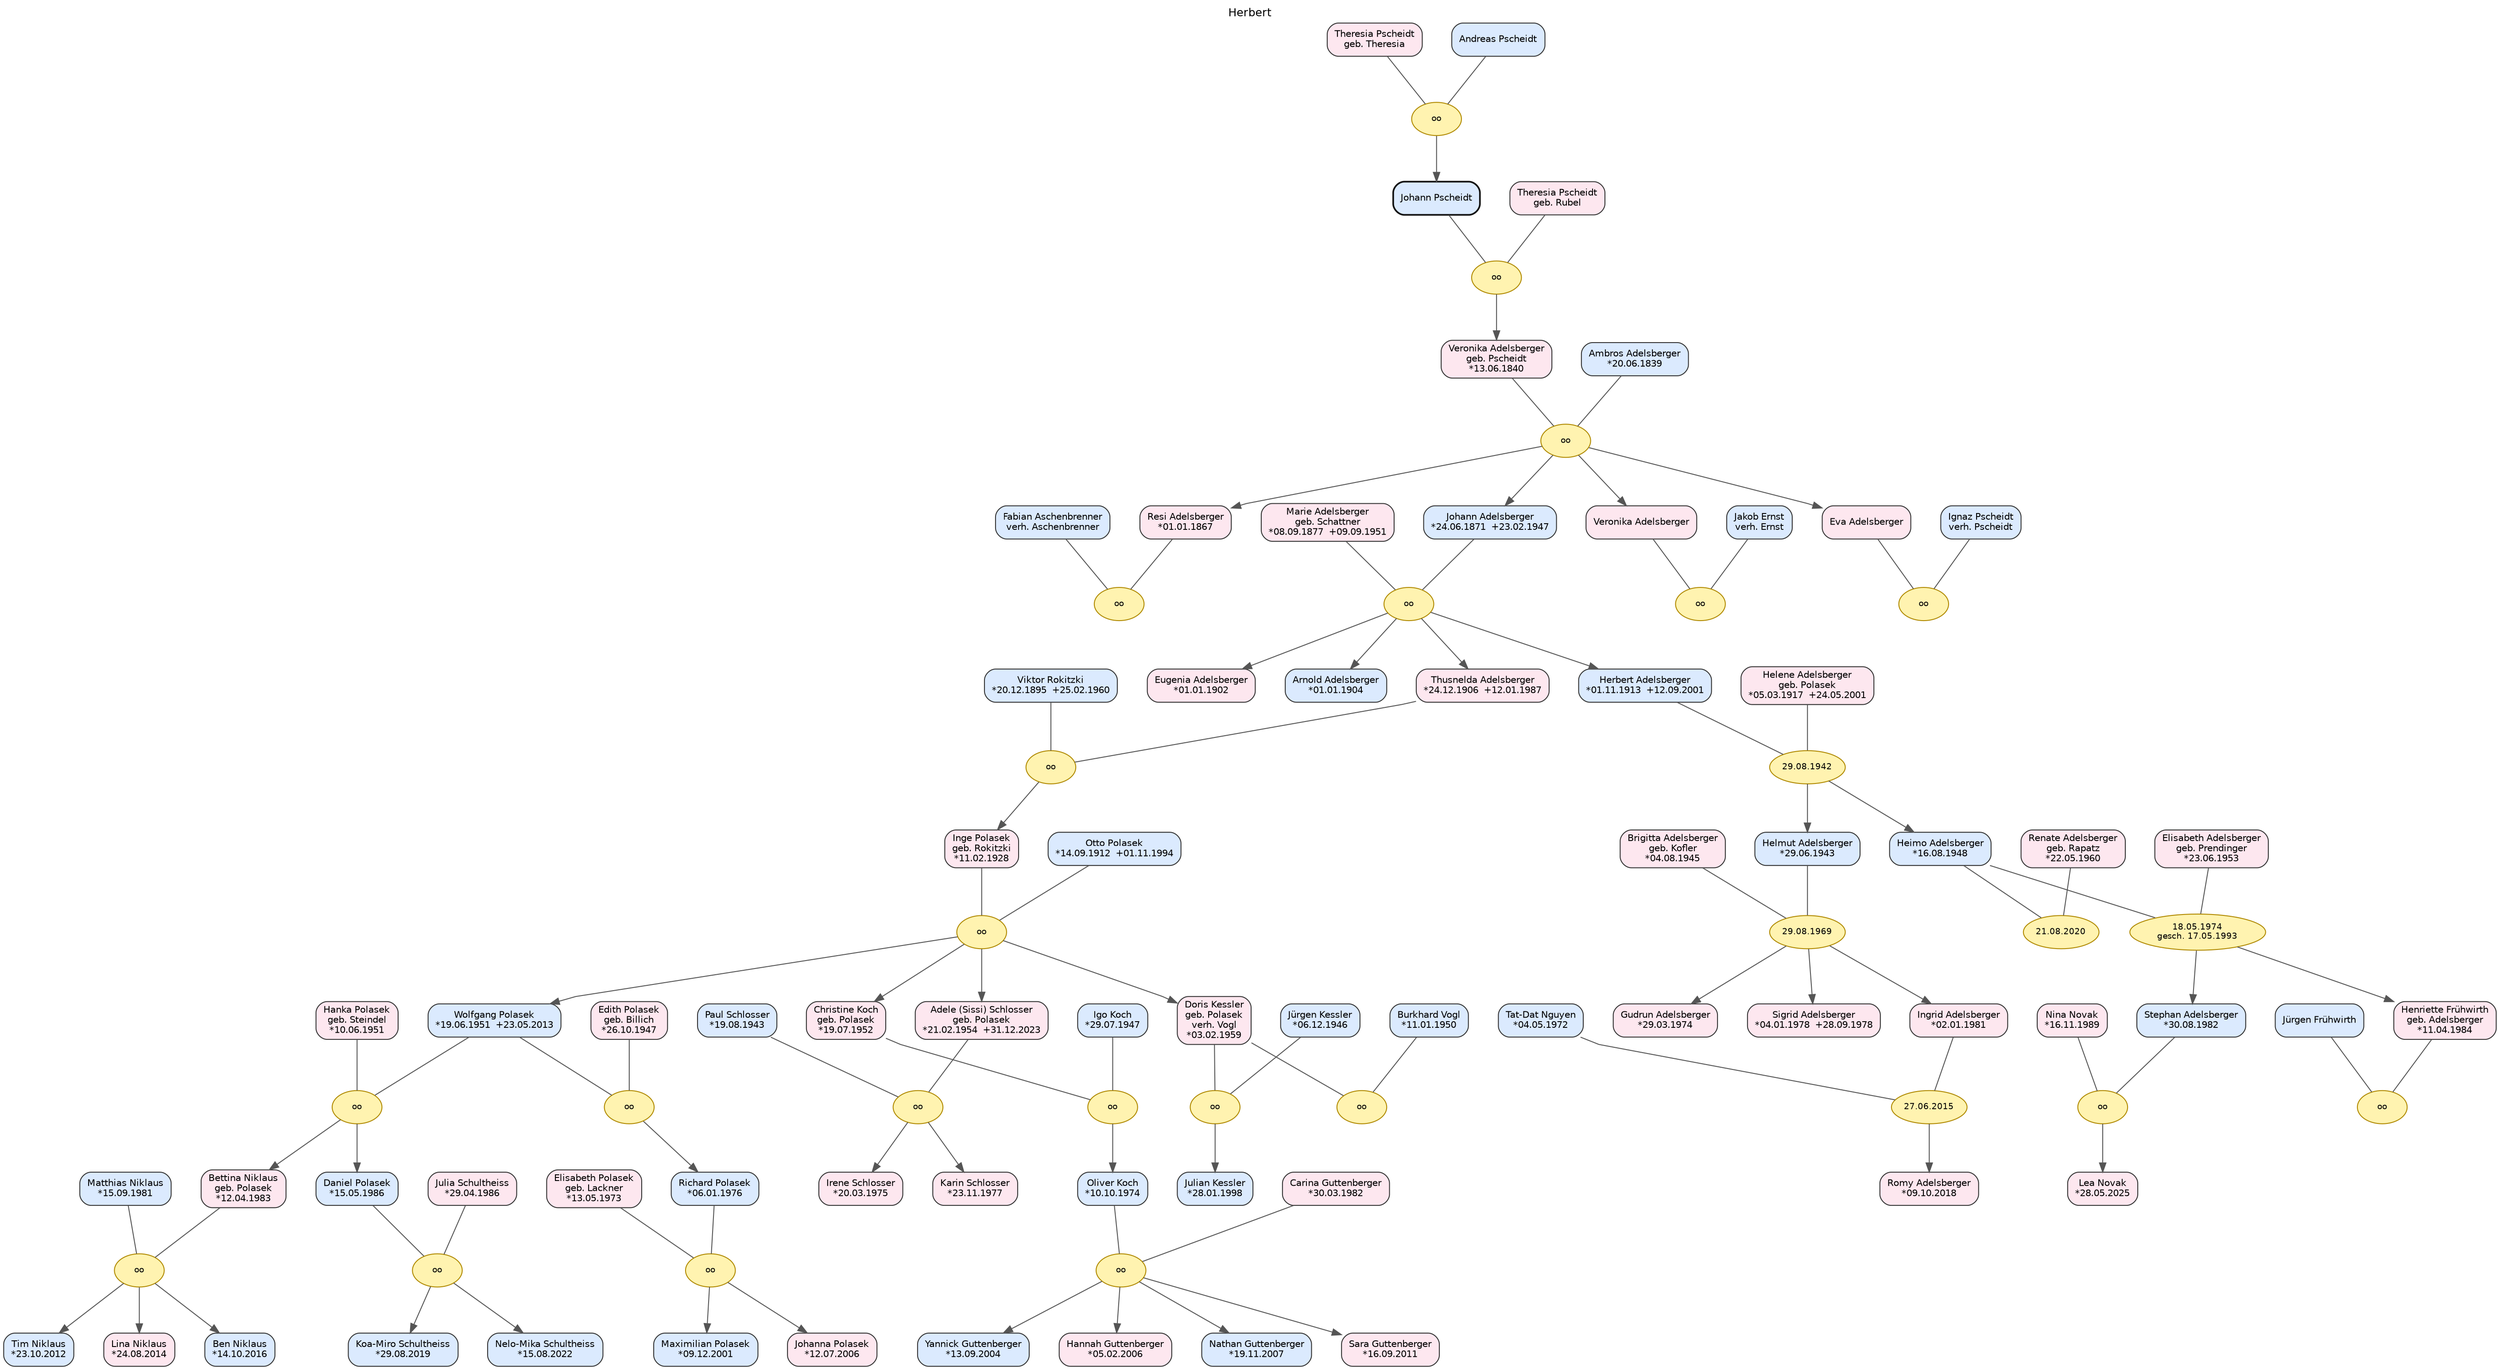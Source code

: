 // Herbert
digraph {
	concentrate=false nodesep=0.45 overlap=false rankdir=TB ranksep=0.70 splines=polyline
	graph [fontname="DejaVu Sans" fontsize=12 label=Herbert labelloc=t]
	node [color="#333333" fontname="DejaVu Sans" fontsize=10 shape=box style="rounded,filled"]
	edge [color="#555555" fontname="DejaVu Sans"]
	g3p07 [label="Nathan Guttenberger
*19.11.2007" fillcolor="#dbeafe" id=P_g3p07]
	polS08 [label="Burkhard Vogl
*11.01.1950" fillcolor="#dbeafe" id=P_polS08]
	ade13 [label="Jakob Ernst
verh. Ernst" fillcolor="#dbeafe" id=P_ade13]
	att36 [label="Helmut Adelsberger
*29.06.1943" fillcolor="#dbeafe" id=P_att36]
	ade14 [label="Eva Adelsberger" fillcolor="#fde7ef" id=P_ade14]
	g2p09 [label="Johanna Polasek
*12.07.2006" fillcolor="#fde7ef" id=P_g2p09]
	ade16 [label="Fabian Aschenbrenner
verh. Aschenbrenner" fillcolor="#dbeafe" id=P_ade16]
	ade04 [label="Veronika Adelsberger
geb. Pscheidt
*13.06.1840" fillcolor="#fde7ef" id=P_ade04]
	pol22 [label="Oliver Koch
*10.10.1974" fillcolor="#dbeafe" id=P_pol22]
	att07 [label="Heimo Adelsberger
*16.08.1948" fillcolor="#dbeafe" id=P_att07]
	pol20 [label="Bettina Niklaus
geb. Polasek
*12.04.1983" fillcolor="#fde7ef" id=P_pol20]
	g3p05 [label="Yannick Guttenberger
*13.09.2004" fillcolor="#dbeafe" id=P_g3p05]
	polS04 [label="Edith Polasek
geb. Billich
*26.10.1947" fillcolor="#fde7ef" id=P_polS04]
	pol17 [label="Adele (Sissi) Schlosser
geb. Polasek
*21.02.1954  +31.12.2023" fillcolor="#fde7ef" id=P_pol17]
	pol19 [label="Richard Polasek
*06.01.1976" fillcolor="#dbeafe" id=P_pol19]
	ade27 [label="Johann Pscheidt" color="#111111" fillcolor="#dbeafe" id=P_ade27 penwidth=1.8]
	att14 [label="Elisabeth Adelsberger
geb. Prendinger
*23.06.1953" fillcolor="#fde7ef" id=P_att14]
	att08 [label="Renate Adelsberger
geb. Rapatz
*22.05.1960" fillcolor="#fde7ef" id=P_att08]
	ade28 [label="Theresia Pscheidt
geb. Rubel" fillcolor="#fde7ef" id=P_ade28]
	ade11 [label="Arnold Adelsberger
*01.01.1904" fillcolor="#dbeafe" id=P_ade11]
	att05 [label="Herbert Adelsberger
*01.11.1913  +12.09.2001" fillcolor="#dbeafe" id=P_att05]
	pol23 [label="Irene Schlosser
*20.03.1975" fillcolor="#fde7ef" id=P_pol23]
	g2p08 [label="Maximilian Polasek
*09.12.2001" fillcolor="#dbeafe" id=P_g2p08]
	g3p04 [label="Carina Guttenberger
*30.03.1982" fillcolor="#fde7ef" id=P_g3p04]
	ade08 [label="Marie Adelsberger
geb. Schattner
*08.09.1877  +09.09.1951" fillcolor="#fde7ef" id=P_ade08]
	polS03 [label="Inge Polasek
geb. Rokitzki
*11.02.1928" fillcolor="#fde7ef" id=P_polS03]
	pol15 [label="Wolfgang Polasek
*19.06.1951  +23.05.2013" fillcolor="#dbeafe" id=P_pol15]
	ade07 [label="Johann Adelsberger
*24.06.1871  +23.02.1947" fillcolor="#dbeafe" id=P_ade07]
	rok01 [label="Viktor Rokitzki
*20.12.1895  +25.02.1960" fillcolor="#dbeafe" id=P_rok01]
	g2p15 [label="Koa-Miro Schultheiss
*29.08.2019" fillcolor="#dbeafe" id=P_g2p15]
	polS05 [label="Hanka Polasek
geb. Steindel
*10.06.1951" fillcolor="#fde7ef" id=P_polS05]
	ade15 [label="Ignaz Pscheidt
verh. Pscheidt" fillcolor="#dbeafe" id=P_ade15]
	pol16 [label="Christine Koch
geb. Polasek
*19.07.1952" fillcolor="#fde7ef" id=P_pol16]
	g2p16 [label="Nelo-Mika Schultheiss
*15.08.2022" fillcolor="#dbeafe" id=P_g2p16]
	polS09 [label="Jürgen Kessler
*06.12.1946" fillcolor="#dbeafe" id=P_polS09]
	g2p07 [label="Elisabeth Polasek
geb. Lackner
*13.05.1973" fillcolor="#fde7ef" id=P_g2p07]
	polS07 [label="Paul Schlosser
*19.08.1943" fillcolor="#dbeafe" id=P_polS07]
	pol18 [label="Doris Kessler
geb. Polasek
verh. Vogl
*03.02.1959" fillcolor="#fde7ef" id=P_pol18]
	ade32 [label="Theresia Pscheidt
geb. Theresia" fillcolor="#fde7ef" id=P_ade32]
	g6p13 [label="Jürgen Frühwirth" fillcolor="#dbeafe" id=P_g6p13]
	ade12 [label="Veronika Adelsberger" fillcolor="#fde7ef" id=P_ade12]
	g6p02 [label="Brigitta Adelsberger
geb. Kofler
*04.08.1945" fillcolor="#fde7ef" id=P_g6p02]
	pol21 [label="Daniel Polasek
*15.05.1986" fillcolor="#dbeafe" id=P_pol21]
	ade09 [label="Resi Adelsberger
*01.01.1867" fillcolor="#fde7ef" id=P_ade09]
	pol11 [label="Otto Polasek
*14.09.1912  +01.11.1994" fillcolor="#dbeafe" id=P_pol11]
	g2p13 [label="Ben Niklaus
*14.10.2016" fillcolor="#dbeafe" id=P_g2p13]
	g2p14 [label="Julia Schultheiss
*29.04.1986" fillcolor="#fde7ef" id=P_g2p14]
	g3p08 [label="Sara Guttenberger
*16.09.2011" fillcolor="#fde7ef" id=P_g3p08]
	att41 [label="Lea Novak
*28.05.2025" fillcolor="#fde7ef" id=P_att41]
	att45 [label="Thusnelda Adelsberger
*24.12.1906  +12.01.1987" fillcolor="#fde7ef" id=P_att45]
	g2p11 [label="Tim Niklaus
*23.10.2012" fillcolor="#dbeafe" id=P_g2p11]
	g2p12 [label="Lina Niklaus
*24.08.2014" fillcolor="#fde7ef" id=P_g2p12]
	att35 [label="Henriette Frühwirth
geb. Adelsberger
*11.04.1984" fillcolor="#fde7ef" id=P_att35]
	att06 [label="Helene Adelsberger
geb. Polasek
*05.03.1917  +24.05.2001" fillcolor="#fde7ef" id=P_att06]
	att34 [label="Ingrid Adelsberger
*02.01.1981" fillcolor="#fde7ef" id=P_att34]
	attS02 [label="Nina Novak
*16.11.1989" fillcolor="#fde7ef" id=P_attS02]
	g2p10 [label="Matthias Niklaus
*15.09.1981" fillcolor="#dbeafe" id=P_g2p10]
	pol25 [label="Julian Kessler
*28.01.1998" fillcolor="#dbeafe" id=P_pol25]
	ade03 [label="Ambros Adelsberger
*20.06.1839" fillcolor="#dbeafe" id=P_ade03]
	att33 [label="Sigrid Adelsberger
*04.01.1978  +28.09.1978" fillcolor="#fde7ef" id=P_att33]
	pol24 [label="Karin Schlosser
*23.11.1977" fillcolor="#fde7ef" id=P_pol24]
	polS06 [label="Igo Koch
*29.07.1947" fillcolor="#dbeafe" id=P_polS06]
	ade31 [label="Andreas Pscheidt" fillcolor="#dbeafe" id=P_ade31]
	ade10 [label="Eugenia Adelsberger
*01.01.1902" fillcolor="#fde7ef" id=P_ade10]
	g6p10 [label="Romy Adelsberger
*09.10.2018" fillcolor="#fde7ef" id=P_g6p10]
	g3p06 [label="Hannah Guttenberger
*05.02.2006" fillcolor="#fde7ef" id=P_g3p06]
	att21 [label="Stephan Adelsberger
*30.08.1982" fillcolor="#dbeafe" id=P_att21]
	g6p09 [label="Tat-Dat Nguyen
*04.05.1972" fillcolor="#dbeafe" id=P_g6p09]
	att32 [label="Gudrun Adelsberger
*29.03.1974" fillcolor="#fde7ef" id=P_att32]
	M_attF5 [label="18.05.1974
gesch. 17.05.1993" color="#b08900" fillcolor="#fff3b0" fontsize=9 id=M_attF5 shape=ellipse style=filled]
	subgraph rank_attF5 {
		rank=same
		att07
		att14
	}
	att07 -> att14 [constraint=true minlen=0 style=invis weight=3600]
	att07 -> M_attF5 [dir=none minlen=1 weight=60]
	att14 -> M_attF5 [dir=none minlen=1 weight=60]
	subgraph kids_attF5 {
		rank=same
		att21
		att35
	}
	M_attF5 -> att21
	M_attF5 -> att35
	att21 -> att35 [constraint=true minlen=0 style=invis weight=1400]
	subgraph pair_att21 {
		rank=same
		att21
		attS02
	}
	att21 -> attS02 [constraint=true minlen=0 style=invis weight=2600]
	attS02 -> att35 [constraint=true minlen=0 style=invis weight=2000]
	subgraph pair_att35 {
		rank=same
		att35
		g6p13
	}
	g6p13 -> att35 [constraint=true minlen=0 style=invis weight=2600]
	M_g3F2 [label=oo color="#b08900" fillcolor="#fff3b0" fontsize=9 id=M_g3F2 shape=ellipse style=filled]
	subgraph rank_g3F2 {
		rank=same
		pol22
		g3p04
	}
	pol22 -> g3p04 [constraint=true minlen=0 style=invis weight=3600]
	pol22 -> M_g3F2 [dir=none minlen=1 weight=60]
	g3p04 -> M_g3F2 [dir=none minlen=1 weight=60]
	subgraph kids_g3F2 {
		rank=same
		g3p05
		g3p06
		g3p07
		g3p08
	}
	M_g3F2 -> g3p05
	M_g3F2 -> g3p06
	M_g3F2 -> g3p07
	M_g3F2 -> g3p08
	g3p05 -> g3p06 [constraint=true minlen=0 style=invis weight=1400]
	g3p06 -> g3p07 [constraint=true minlen=0 style=invis weight=1400]
	g3p07 -> g3p08 [constraint=true minlen=0 style=invis weight=1400]
	M_adeF5 [label=oo color="#b08900" fillcolor="#fff3b0" fontsize=9 id=M_adeF5 shape=ellipse style=filled]
	subgraph rank_adeF5 {
		rank=same
		ade15
		ade14
	}
	ade15 -> ade14 [constraint=true minlen=0 style=invis weight=3600]
	ade15 -> M_adeF5 [dir=none minlen=1 weight=60]
	ade14 -> M_adeF5 [dir=none minlen=1 weight=60]
	M_g2F3 [label=oo color="#b08900" fillcolor="#fff3b0" fontsize=9 id=M_g2F3 shape=ellipse style=filled]
	subgraph rank_g2F3 {
		rank=same
		pol19
		g2p07
	}
	pol19 -> g2p07 [constraint=true minlen=0 style=invis weight=3600]
	pol19 -> M_g2F3 [dir=none minlen=1 weight=60]
	g2p07 -> M_g2F3 [dir=none minlen=1 weight=60]
	subgraph kids_g2F3 {
		rank=same
		g2p08
		g2p09
	}
	M_g2F3 -> g2p08
	M_g2F3 -> g2p09
	g2p08 -> g2p09 [constraint=true minlen=0 style=invis weight=1400]
	M_g6F1 [label="29.08.1969" color="#b08900" fillcolor="#fff3b0" fontsize=9 id=M_g6F1 shape=ellipse style=filled]
	subgraph rank_g6F1 {
		rank=same
		att36
		g6p02
	}
	att36 -> g6p02 [constraint=true minlen=0 style=invis weight=3600]
	att36 -> M_g6F1 [dir=none minlen=1 weight=60]
	g6p02 -> M_g6F1 [dir=none minlen=1 weight=60]
	subgraph kids_g6F1 {
		rank=same
		att32
		att33
		att34
	}
	M_g6F1 -> att32
	M_g6F1 -> att33
	M_g6F1 -> att34
	att32 -> att33 [constraint=true minlen=0 style=invis weight=1400]
	att33 -> att34 [constraint=true minlen=0 style=invis weight=1400]
	subgraph pair_att34 {
		rank=same
		att34
		g6p09
	}
	g6p09 -> att34 [constraint=true minlen=0 style=invis weight=2600]
	M_polF3 [label=oo color="#b08900" fillcolor="#fff3b0" fontsize=9 id=M_polF3 shape=ellipse style=filled]
	subgraph rank_polF3 {
		rank=same
		pol11
		polS03
	}
	pol11 -> polS03 [constraint=true minlen=0 style=invis weight=3600]
	pol11 -> M_polF3 [dir=none minlen=1 weight=60]
	polS03 -> M_polF3 [dir=none minlen=1 weight=60]
	subgraph kids_polF3 {
		rank=same
		pol15
		pol16
		pol17
		pol18
	}
	M_polF3 -> pol15
	M_polF3 -> pol16
	M_polF3 -> pol17
	M_polF3 -> pol18
	pol15 -> pol16 [constraint=true minlen=0 style=invis weight=1400]
	pol16 -> pol17 [constraint=true minlen=0 style=invis weight=1400]
	pol17 -> pol18 [constraint=true minlen=0 style=invis weight=1400]
	subgraph pair_pol15 {
		rank=same
		pol15
		polS04
	}
	pol15 -> polS04 [constraint=true minlen=0 style=invis weight=2600]
	polS04 -> pol16 [constraint=true minlen=0 style=invis weight=2000]
	subgraph pair_pol16 {
		rank=same
		pol16
		polS06
	}
	polS06 -> pol16 [constraint=true minlen=0 style=invis weight=2600]
	pol16 -> pol17 [constraint=true minlen=0 style=invis weight=2000]
	subgraph pair_pol17 {
		rank=same
		pol17
		polS07
	}
	polS07 -> pol17 [constraint=true minlen=0 style=invis weight=2600]
	pol17 -> pol18 [constraint=true minlen=0 style=invis weight=2000]
	subgraph pair_pol18 {
		rank=same
		pol18
		polS08
	}
	polS08 -> pol18 [constraint=true minlen=0 style=invis weight=2600]
	M_adeF2 [label=oo color="#b08900" fillcolor="#fff3b0" fontsize=9 id=M_adeF2 shape=ellipse style=filled]
	subgraph rank_adeF2 {
		rank=same
		ade03
		ade04
	}
	ade03 -> ade04 [constraint=true minlen=0 style=invis weight=3600]
	ade03 -> M_adeF2 [dir=none minlen=1 weight=60]
	ade04 -> M_adeF2 [dir=none minlen=1 weight=60]
	subgraph kids_adeF2 {
		rank=same
		ade09
		ade07
		ade12
		ade14
	}
	M_adeF2 -> ade09
	M_adeF2 -> ade07
	M_adeF2 -> ade12
	M_adeF2 -> ade14
	ade09 -> ade07 [constraint=true minlen=0 style=invis weight=1400]
	ade07 -> ade12 [constraint=true minlen=0 style=invis weight=1400]
	ade12 -> ade14 [constraint=true minlen=0 style=invis weight=1400]
	subgraph pair_ade09 {
		rank=same
		ade09
		ade16
	}
	ade16 -> ade09 [constraint=true minlen=0 style=invis weight=2600]
	ade09 -> ade07 [constraint=true minlen=0 style=invis weight=2000]
	subgraph pair_ade07 {
		rank=same
		ade07
		ade08
	}
	ade07 -> ade08 [constraint=true minlen=0 style=invis weight=2600]
	ade08 -> ade12 [constraint=true minlen=0 style=invis weight=2000]
	subgraph pair_ade12 {
		rank=same
		ade12
		ade13
	}
	ade13 -> ade12 [constraint=true minlen=0 style=invis weight=2600]
	ade12 -> ade14 [constraint=true minlen=0 style=invis weight=2000]
	subgraph pair_ade14 {
		rank=same
		ade14
		ade15
	}
	ade15 -> ade14 [constraint=true minlen=0 style=invis weight=2600]
	M_polF5 [label=oo color="#b08900" fillcolor="#fff3b0" fontsize=9 id=M_polF5 shape=ellipse style=filled]
	subgraph rank_polF5 {
		rank=same
		pol15
		polS05
	}
	pol15 -> polS05 [constraint=true minlen=0 style=invis weight=3600]
	pol15 -> M_polF5 [dir=none minlen=1 weight=60]
	polS05 -> M_polF5 [dir=none minlen=1 weight=60]
	subgraph kids_polF5 {
		rank=same
		pol20
		pol21
	}
	M_polF5 -> pol20
	M_polF5 -> pol21
	pol20 -> pol21 [constraint=true minlen=0 style=invis weight=1400]
	subgraph pair_pol20 {
		rank=same
		pol20
		g2p10
	}
	g2p10 -> pol20 [constraint=true minlen=0 style=invis weight=2600]
	pol20 -> pol21 [constraint=true minlen=0 style=invis weight=2000]
	subgraph pair_pol21 {
		rank=same
		pol21
		g2p14
	}
	pol21 -> g2p14 [constraint=true minlen=0 style=invis weight=2600]
	M_adeF6 [label=oo color="#b08900" fillcolor="#fff3b0" fontsize=9 id=M_adeF6 shape=ellipse style=filled]
	subgraph rank_adeF6 {
		rank=same
		ade16
		ade09
	}
	ade16 -> ade09 [constraint=true minlen=0 style=invis weight=3600]
	ade16 -> M_adeF6 [dir=none minlen=1 weight=60]
	ade09 -> M_adeF6 [dir=none minlen=1 weight=60]
	M_polF4 [label=oo color="#b08900" fillcolor="#fff3b0" fontsize=9 id=M_polF4 shape=ellipse style=filled]
	subgraph rank_polF4 {
		rank=same
		pol15
		polS04
	}
	pol15 -> polS04 [constraint=true minlen=0 style=invis weight=3600]
	pol15 -> M_polF4 [dir=none minlen=1 weight=60]
	polS04 -> M_polF4 [dir=none minlen=1 weight=60]
	subgraph kids_polF4 {
		rank=same
		pol19
	}
	M_polF4 -> pol19
	subgraph pair_pol19 {
		rank=same
		pol19
		g2p07
	}
	pol19 -> g2p07 [constraint=true minlen=0 style=invis weight=2600]
	M_g2F4 [label=oo color="#b08900" fillcolor="#fff3b0" fontsize=9 id=M_g2F4 shape=ellipse style=filled]
	subgraph rank_g2F4 {
		rank=same
		g2p10
		pol20
	}
	g2p10 -> pol20 [constraint=true minlen=0 style=invis weight=3600]
	g2p10 -> M_g2F4 [dir=none minlen=1 weight=60]
	pol20 -> M_g2F4 [dir=none minlen=1 weight=60]
	subgraph kids_g2F4 {
		rank=same
		g2p11
		g2p12
		g2p13
	}
	M_g2F4 -> g2p11
	M_g2F4 -> g2p12
	M_g2F4 -> g2p13
	g2p11 -> g2p12 [constraint=true minlen=0 style=invis weight=1400]
	g2p12 -> g2p13 [constraint=true minlen=0 style=invis weight=1400]
	M_rokF1 [label=oo color="#b08900" fillcolor="#fff3b0" fontsize=9 id=M_rokF1 shape=ellipse style=filled]
	subgraph rank_rokF1 {
		rank=same
		rok01
		att45
	}
	rok01 -> att45 [constraint=true minlen=0 style=invis weight=3600]
	rok01 -> M_rokF1 [dir=none minlen=1 weight=60]
	att45 -> M_rokF1 [dir=none minlen=1 weight=60]
	subgraph kids_rokF1 {
		rank=same
		polS03
	}
	M_rokF1 -> polS03
	subgraph pair_polS03 {
		rank=same
		polS03
		pol11
	}
	pol11 -> polS03 [constraint=true minlen=0 style=invis weight=2600]
	M_g6F2 [label="27.06.2015" color="#b08900" fillcolor="#fff3b0" fontsize=9 id=M_g6F2 shape=ellipse style=filled]
	subgraph rank_g6F2 {
		rank=same
		g6p09
		att34
	}
	g6p09 -> att34 [constraint=true minlen=0 style=invis weight=3600]
	g6p09 -> M_g6F2 [dir=none minlen=1 weight=60]
	att34 -> M_g6F2 [dir=none minlen=1 weight=60]
	subgraph kids_g6F2 {
		rank=same
		g6p10
	}
	M_g6F2 -> g6p10
	M_polF6 [label=oo color="#b08900" fillcolor="#fff3b0" fontsize=9 id=M_polF6 shape=ellipse style=filled]
	subgraph rank_polF6 {
		rank=same
		polS06
		pol16
	}
	polS06 -> pol16 [constraint=true minlen=0 style=invis weight=3600]
	polS06 -> M_polF6 [dir=none minlen=1 weight=60]
	pol16 -> M_polF6 [dir=none minlen=1 weight=60]
	subgraph kids_polF6 {
		rank=same
		pol22
	}
	M_polF6 -> pol22
	subgraph pair_pol22 {
		rank=same
		pol22
		g3p04
	}
	pol22 -> g3p04 [constraint=true minlen=0 style=invis weight=2600]
	M_polF8 [label=oo color="#b08900" fillcolor="#fff3b0" fontsize=9 id=M_polF8 shape=ellipse style=filled]
	subgraph rank_polF8 {
		rank=same
		polS08
		pol18
	}
	polS08 -> pol18 [constraint=true minlen=0 style=invis weight=3600]
	polS08 -> M_polF8 [dir=none minlen=1 weight=60]
	pol18 -> M_polF8 [dir=none minlen=1 weight=60]
	M_polF9 [label=oo color="#b08900" fillcolor="#fff3b0" fontsize=9 id=M_polF9 shape=ellipse style=filled]
	subgraph rank_polF9 {
		rank=same
		polS09
		pol18
	}
	polS09 -> pol18 [constraint=true minlen=0 style=invis weight=3600]
	polS09 -> M_polF9 [dir=none minlen=1 weight=60]
	pol18 -> M_polF9 [dir=none minlen=1 weight=60]
	subgraph kids_polF9 {
		rank=same
		pol25
	}
	M_polF9 -> pol25
	M_polF7 [label=oo color="#b08900" fillcolor="#fff3b0" fontsize=9 id=M_polF7 shape=ellipse style=filled]
	subgraph rank_polF7 {
		rank=same
		polS07
		pol17
	}
	polS07 -> pol17 [constraint=true minlen=0 style=invis weight=3600]
	polS07 -> M_polF7 [dir=none minlen=1 weight=60]
	pol17 -> M_polF7 [dir=none minlen=1 weight=60]
	subgraph kids_polF7 {
		rank=same
		pol23
		pol24
	}
	M_polF7 -> pol23
	M_polF7 -> pol24
	pol23 -> pol24 [constraint=true minlen=0 style=invis weight=1400]
	M_adeF9 [label=oo color="#b08900" fillcolor="#fff3b0" fontsize=9 id=M_adeF9 shape=ellipse style=filled]
	subgraph rank_adeF9 {
		rank=same
		ade27
		ade28
	}
	ade27 -> ade28 [constraint=true minlen=0 style=invis weight=3600]
	ade27 -> M_adeF9 [dir=none minlen=1 weight=60]
	ade28 -> M_adeF9 [dir=none minlen=1 weight=60]
	subgraph kids_adeF9 {
		rank=same
		ade04
	}
	M_adeF9 -> ade04
	subgraph pair_ade04 {
		rank=same
		ade04
		ade03
	}
	ade03 -> ade04 [constraint=true minlen=0 style=invis weight=2600]
	M_g2F5 [label=oo color="#b08900" fillcolor="#fff3b0" fontsize=9 id=M_g2F5 shape=ellipse style=filled]
	subgraph rank_g2F5 {
		rank=same
		pol21
		g2p14
	}
	pol21 -> g2p14 [constraint=true minlen=0 style=invis weight=3600]
	pol21 -> M_g2F5 [dir=none minlen=1 weight=60]
	g2p14 -> M_g2F5 [dir=none minlen=1 weight=60]
	subgraph kids_g2F5 {
		rank=same
		g2p15
		g2p16
	}
	M_g2F5 -> g2p15
	M_g2F5 -> g2p16
	g2p15 -> g2p16 [constraint=true minlen=0 style=invis weight=1400]
	M_attF10 [label=oo color="#b08900" fillcolor="#fff3b0" fontsize=9 id=M_attF10 shape=ellipse style=filled]
	subgraph rank_attF10 {
		rank=same
		att21
		attS02
	}
	att21 -> attS02 [constraint=true minlen=0 style=invis weight=3600]
	att21 -> M_attF10 [dir=none minlen=1 weight=60]
	attS02 -> M_attF10 [dir=none minlen=1 weight=60]
	subgraph kids_attF10 {
		rank=same
		att41
	}
	M_attF10 -> att41
	M_attF2 [label="29.08.1942" color="#b08900" fillcolor="#fff3b0" fontsize=9 id=M_attF2 shape=ellipse style=filled]
	subgraph rank_attF2 {
		rank=same
		att05
		att06
	}
	att05 -> att06 [constraint=true minlen=0 style=invis weight=3600]
	att05 -> M_attF2 [dir=none minlen=1 weight=60]
	att06 -> M_attF2 [dir=none minlen=1 weight=60]
	subgraph kids_attF2 {
		rank=same
		att36
		att07
	}
	M_attF2 -> att36
	M_attF2 -> att07
	att36 -> att07 [constraint=true minlen=0 style=invis weight=1400]
	subgraph pair_att36 {
		rank=same
		att36
		g6p02
	}
	att36 -> g6p02 [constraint=true minlen=0 style=invis weight=2600]
	g6p02 -> att07 [constraint=true minlen=0 style=invis weight=2000]
	subgraph pair_att07 {
		rank=same
		att07
		att14
	}
	att07 -> att14 [constraint=true minlen=0 style=invis weight=2600]
	M_adeF4 [label=oo color="#b08900" fillcolor="#fff3b0" fontsize=9 id=M_adeF4 shape=ellipse style=filled]
	subgraph rank_adeF4 {
		rank=same
		ade13
		ade12
	}
	ade13 -> ade12 [constraint=true minlen=0 style=invis weight=3600]
	ade13 -> M_adeF4 [dir=none minlen=1 weight=60]
	ade12 -> M_adeF4 [dir=none minlen=1 weight=60]
	M_adeF10 [label=oo color="#b08900" fillcolor="#fff3b0" fontsize=9 id=M_adeF10 shape=ellipse style=filled]
	subgraph rank_adeF10 {
		rank=same
		ade31
		ade32
	}
	ade31 -> ade32 [constraint=true minlen=0 style=invis weight=3600]
	ade31 -> M_adeF10 [dir=none minlen=1 weight=60]
	ade32 -> M_adeF10 [dir=none minlen=1 weight=60]
	subgraph kids_adeF10 {
		rank=same
		ade27
	}
	M_adeF10 -> ade27
	subgraph pair_ade27 {
		rank=same
		ade27
		ade28
	}
	ade27 -> ade28 [constraint=true minlen=0 style=invis weight=2600]
	M_adeF3 [label=oo color="#b08900" fillcolor="#fff3b0" fontsize=9 id=M_adeF3 shape=ellipse style=filled]
	subgraph rank_adeF3 {
		rank=same
		ade07
		ade08
	}
	ade07 -> ade08 [constraint=true minlen=0 style=invis weight=3600]
	ade07 -> M_adeF3 [dir=none minlen=1 weight=60]
	ade08 -> M_adeF3 [dir=none minlen=1 weight=60]
	subgraph kids_adeF3 {
		rank=same
		ade10
		ade11
		att45
		att05
	}
	M_adeF3 -> ade10
	M_adeF3 -> ade11
	M_adeF3 -> att45
	M_adeF3 -> att05
	ade10 -> ade11 [constraint=true minlen=0 style=invis weight=1400]
	ade11 -> att45 [constraint=true minlen=0 style=invis weight=1400]
	att45 -> att05 [constraint=true minlen=0 style=invis weight=1400]
	subgraph pair_att45 {
		rank=same
		att45
		rok01
	}
	rok01 -> att45 [constraint=true minlen=0 style=invis weight=2600]
	att45 -> att05 [constraint=true minlen=0 style=invis weight=2000]
	subgraph pair_att05 {
		rank=same
		att05
		att06
	}
	att05 -> att06 [constraint=true minlen=0 style=invis weight=2600]
	M_attF3 [label="21.08.2020" color="#b08900" fillcolor="#fff3b0" fontsize=9 id=M_attF3 shape=ellipse style=filled]
	subgraph rank_attF3 {
		rank=same
		att07
		att08
	}
	att07 -> att08 [constraint=true minlen=0 style=invis weight=3600]
	att07 -> M_attF3 [dir=none minlen=1 weight=60]
	att08 -> M_attF3 [dir=none minlen=1 weight=60]
	M_g6F5 [label=oo color="#b08900" fillcolor="#fff3b0" fontsize=9 id=M_g6F5 shape=ellipse style=filled]
	subgraph rank_g6F5 {
		rank=same
		g6p13
		att35
	}
	g6p13 -> att35 [constraint=true minlen=0 style=invis weight=3600]
	g6p13 -> M_g6F5 [dir=none minlen=1 weight=60]
	att35 -> M_g6F5 [dir=none minlen=1 weight=60]
	subgraph "gen_-1" {
		rank=same
		ade31
		ade32
	}
	subgraph gen_0 {
		rank=same
		ade27
		ade28
	}
	subgraph gen_1 {
		rank=same
		ade04
		ade03
	}
	subgraph gen_2 {
		rank=same
		ade07
		ade09
		ade12
		ade14
		ade08
		ade16
		ade13
		ade15
	}
	subgraph gen_3 {
		rank=same
		ade10
		ade11
		att05
		att45
		att06
		rok01
	}
	subgraph gen_4 {
		rank=same
		att36
		att07
		polS03
		g6p02
		att14
		att08
		pol11
	}
	subgraph gen_5 {
		rank=same
		att32
		att33
		att34
		att21
		att35
		pol15
		pol16
		pol17
		pol18
		g6p09
		attS02
		g6p13
		polS04
		polS05
		polS06
		polS07
		polS08
		polS09
	}
	subgraph gen_6 {
		rank=same
		g6p10
		att41
		pol19
		pol20
		pol21
		pol22
		pol23
		pol24
		pol25
		g2p07
		g2p10
		g2p14
		g3p04
	}
	subgraph gen_7 {
		rank=same
		g2p08
		g2p09
		g2p11
		g2p12
		g2p13
		g2p15
		g2p16
		g3p05
		g3p06
		g3p07
		g3p08
	}
	att05 -> att06 [constraint=true minlen=0 style=invis weight=1800]
	att06 -> att05 [constraint=true minlen=0 style=invis weight=1800]
	att07 -> att14 [constraint=true minlen=0 style=invis weight=1800]
	att07 -> att08 [constraint=true minlen=0 style=invis weight=1800]
	att14 -> att07 [constraint=true minlen=0 style=invis weight=1800]
	att08 -> att07 [constraint=true minlen=0 style=invis weight=1800]
	pol11 -> polS03 [constraint=true minlen=0 style=invis weight=1800]
	polS03 -> pol11 [constraint=true minlen=0 style=invis weight=1800]
	pol15 -> polS04 [constraint=true minlen=0 style=invis weight=1800]
	pol15 -> polS05 [constraint=true minlen=0 style=invis weight=1800]
	polS04 -> pol15 [constraint=true minlen=0 style=invis weight=1800]
	polS05 -> pol15 [constraint=true minlen=0 style=invis weight=1800]
	polS06 -> pol16 [constraint=true minlen=0 style=invis weight=1800]
	pol16 -> polS06 [constraint=true minlen=0 style=invis weight=1800]
	polS07 -> pol17 [constraint=true minlen=0 style=invis weight=1800]
	pol17 -> polS07 [constraint=true minlen=0 style=invis weight=1800]
	polS08 -> pol18 [constraint=true minlen=0 style=invis weight=1800]
	pol18 -> polS08 [constraint=true minlen=0 style=invis weight=1800]
	pol18 -> polS09 [constraint=true minlen=0 style=invis weight=1800]
	polS09 -> pol18 [constraint=true minlen=0 style=invis weight=1800]
	att21 -> attS02 [constraint=true minlen=0 style=invis weight=1800]
	attS02 -> att21 [constraint=true minlen=0 style=invis weight=1800]
	pol19 -> g2p07 [constraint=true minlen=0 style=invis weight=1800]
	g2p07 -> pol19 [constraint=true minlen=0 style=invis weight=1800]
	g2p10 -> pol20 [constraint=true minlen=0 style=invis weight=1800]
	pol20 -> g2p10 [constraint=true minlen=0 style=invis weight=1800]
	pol21 -> g2p14 [constraint=true minlen=0 style=invis weight=1800]
	g2p14 -> pol21 [constraint=true minlen=0 style=invis weight=1800]
	pol22 -> g3p04 [constraint=true minlen=0 style=invis weight=1800]
	g3p04 -> pol22 [constraint=true minlen=0 style=invis weight=1800]
	att36 -> g6p02 [constraint=true minlen=0 style=invis weight=1800]
	g6p02 -> att36 [constraint=true minlen=0 style=invis weight=1800]
	g6p09 -> att34 [constraint=true minlen=0 style=invis weight=1800]
	att34 -> g6p09 [constraint=true minlen=0 style=invis weight=1800]
	g6p13 -> att35 [constraint=true minlen=0 style=invis weight=1800]
	att35 -> g6p13 [constraint=true minlen=0 style=invis weight=1800]
	ade27 -> ade28 [constraint=true minlen=0 style=invis weight=1800]
	ade28 -> ade27 [constraint=true minlen=0 style=invis weight=1800]
	ade31 -> ade32 [constraint=true minlen=0 style=invis weight=1800]
	ade32 -> ade31 [constraint=true minlen=0 style=invis weight=1800]
	ade03 -> ade04 [constraint=true minlen=0 style=invis weight=1800]
	ade04 -> ade03 [constraint=true minlen=0 style=invis weight=1800]
	ade07 -> ade08 [constraint=true minlen=0 style=invis weight=1800]
	ade08 -> ade07 [constraint=true minlen=0 style=invis weight=1800]
	ade13 -> ade12 [constraint=true minlen=0 style=invis weight=1800]
	ade12 -> ade13 [constraint=true minlen=0 style=invis weight=1800]
	ade15 -> ade14 [constraint=true minlen=0 style=invis weight=1800]
	ade14 -> ade15 [constraint=true minlen=0 style=invis weight=1800]
	ade16 -> ade09 [constraint=true minlen=0 style=invis weight=1800]
	ade09 -> ade16 [constraint=true minlen=0 style=invis weight=1800]
	rok01 -> att45 [constraint=true minlen=0 style=invis weight=1800]
	att45 -> rok01 [constraint=true minlen=0 style=invis weight=1800]
}
